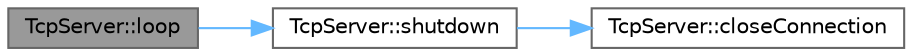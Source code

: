 digraph "TcpServer::loop"
{
 // LATEX_PDF_SIZE
  bgcolor="transparent";
  edge [fontname=Helvetica,fontsize=10,labelfontname=Helvetica,labelfontsize=10];
  node [fontname=Helvetica,fontsize=10,shape=box,height=0.2,width=0.4];
  rankdir="LR";
  Node1 [id="Node000001",label="TcpServer::loop",height=0.2,width=0.4,color="gray40", fillcolor="grey60", style="filled", fontcolor="black",tooltip="Main loop for the server to handle incoming connections and data."];
  Node1 -> Node2 [id="edge3_Node000001_Node000002",color="steelblue1",style="solid",tooltip=" "];
  Node2 [id="Node000002",label="TcpServer::shutdown",height=0.2,width=0.4,color="grey40", fillcolor="white", style="filled",URL="$classTcpServer.html#a918898ee7b13d776a2f7ea8968168669",tooltip="Shuts down the server and closes connections."];
  Node2 -> Node3 [id="edge4_Node000002_Node000003",color="steelblue1",style="solid",tooltip=" "];
  Node3 [id="Node000003",label="TcpServer::closeConnection",height=0.2,width=0.4,color="grey40", fillcolor="white", style="filled",URL="$classTcpServer.html#a3aa315c1176e3ae52fe6ef7a6de8bb50",tooltip="Closes the connection for a specified socket descriptor."];
}

